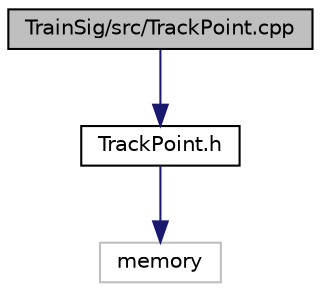 digraph "TrainSig/src/TrackPoint.cpp"
{
 // LATEX_PDF_SIZE
  edge [fontname="Helvetica",fontsize="10",labelfontname="Helvetica",labelfontsize="10"];
  node [fontname="Helvetica",fontsize="10",shape=record];
  Node1 [label="TrainSig/src/TrackPoint.cpp",height=0.2,width=0.4,color="black", fillcolor="grey75", style="filled", fontcolor="black",tooltip="Track Point class definition."];
  Node1 -> Node2 [color="midnightblue",fontsize="10",style="solid",fontname="Helvetica"];
  Node2 [label="TrackPoint.h",height=0.2,width=0.4,color="black", fillcolor="white", style="filled",URL="$_track_point_8h.html",tooltip="Track Point class declaration."];
  Node2 -> Node3 [color="midnightblue",fontsize="10",style="solid",fontname="Helvetica"];
  Node3 [label="memory",height=0.2,width=0.4,color="grey75", fillcolor="white", style="filled",tooltip=" "];
}
